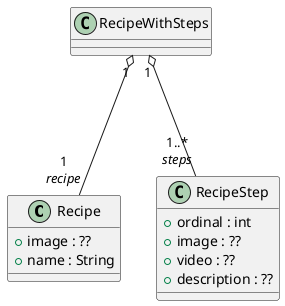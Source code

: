 @startuml

class Recipe {
    + image : ??
    + name : String
}

class RecipeStep {
    + ordinal : int
    + image : ??
    + video : ??
    + description : ??
}

class RecipeWithSteps {}

RecipeWithSteps "1" o--- "1\n<i>recipe" Recipe
RecipeWithSteps "1" o--- "1..*\n<i>steps" RecipeStep

@enduml